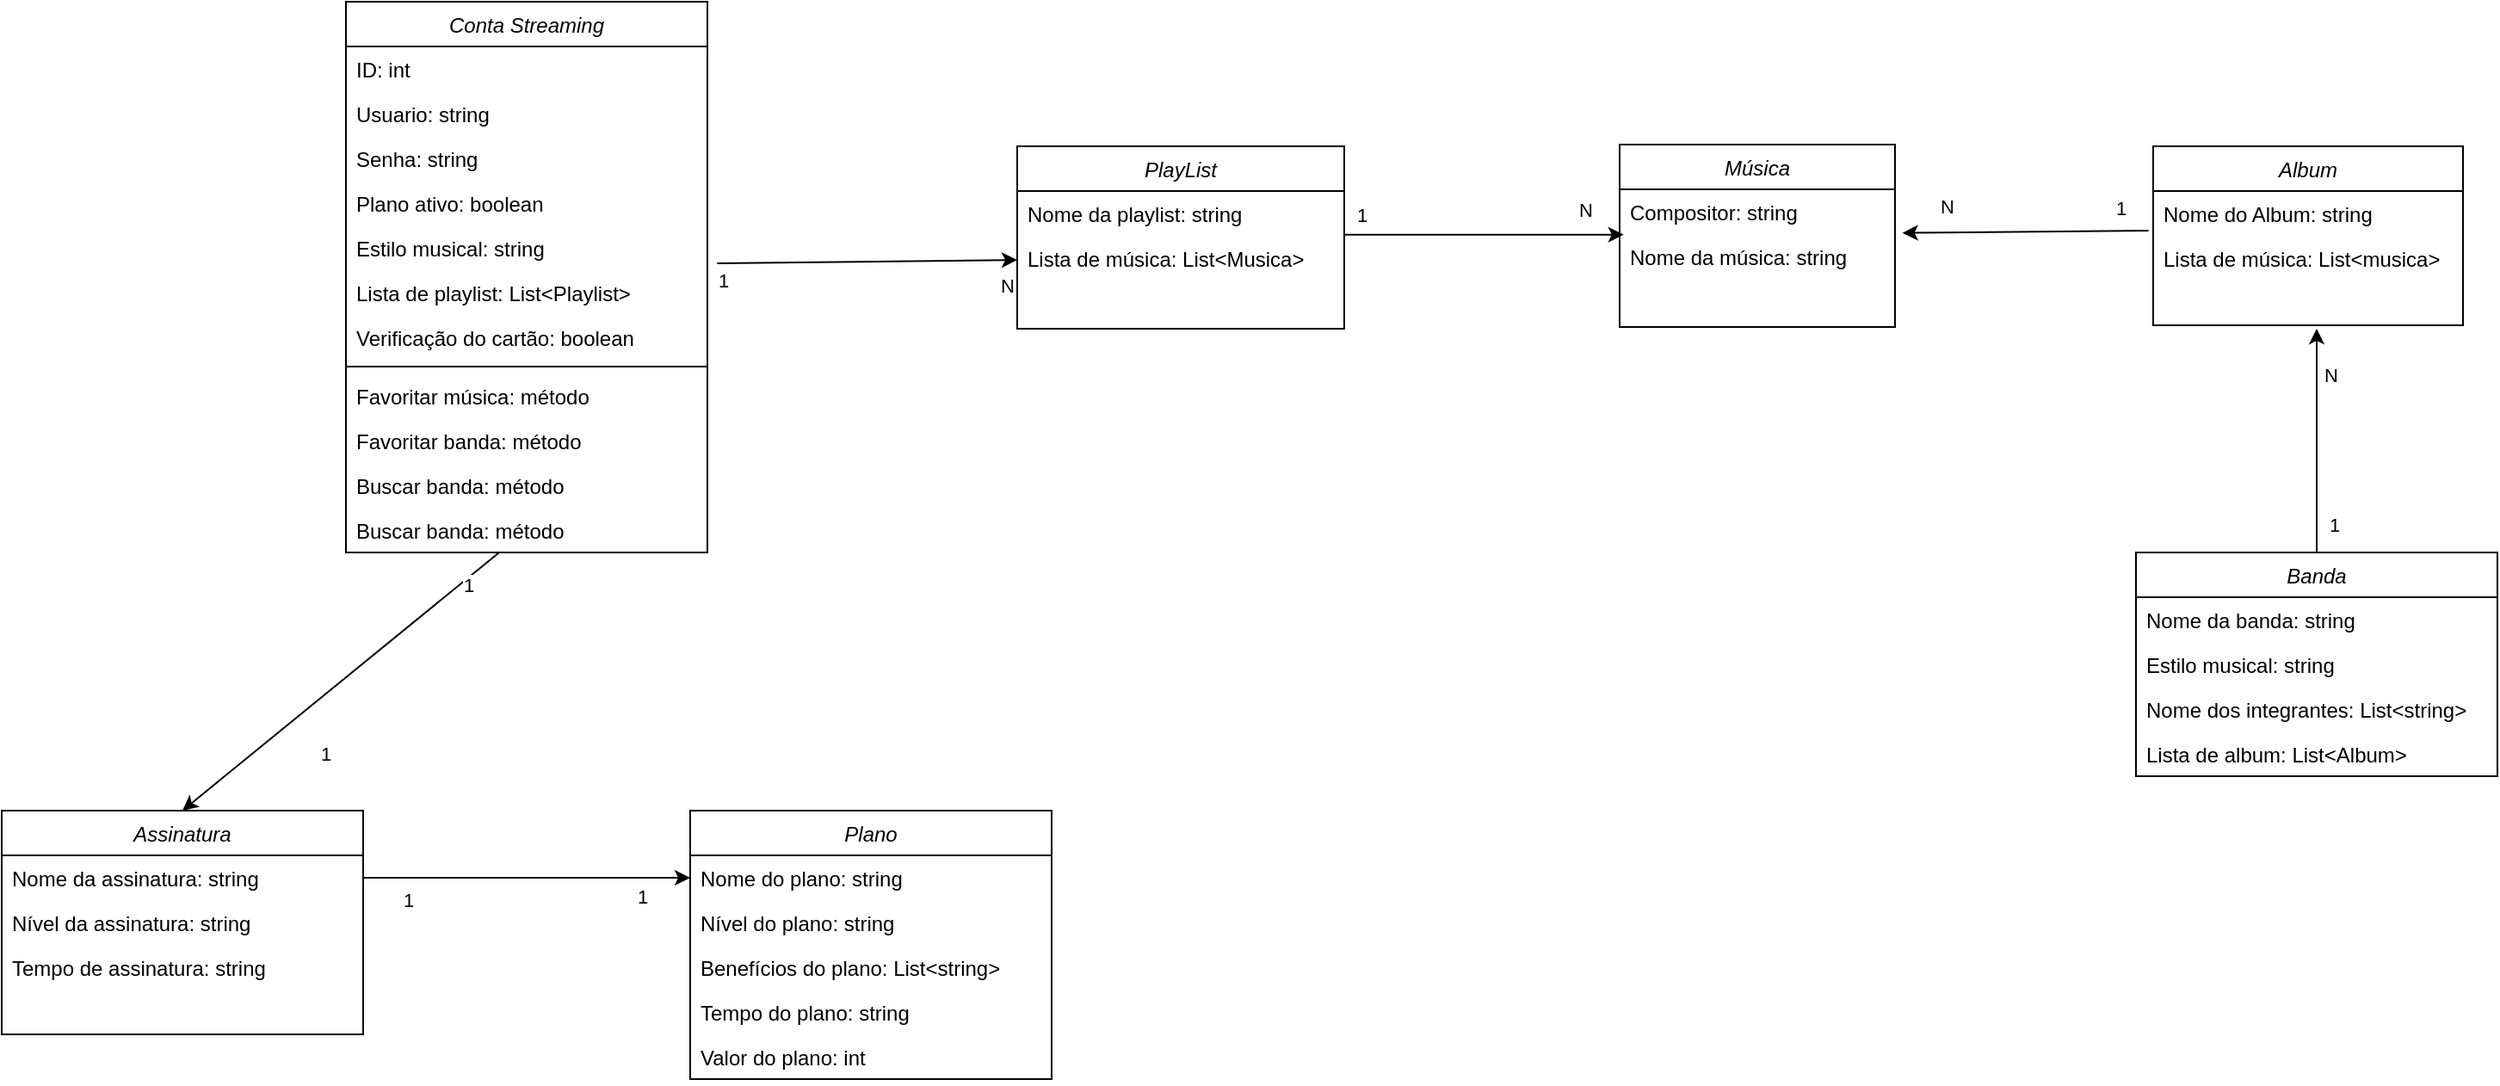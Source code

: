 <mxfile version="22.0.4" type="google">
  <diagram id="C5RBs43oDa-KdzZeNtuy" name="Page-1">
    <mxGraphModel grid="1" page="1" gridSize="10" guides="1" tooltips="1" connect="1" arrows="1" fold="1" pageScale="1" pageWidth="3300" pageHeight="4681" math="0" shadow="0">
      <root>
        <mxCell id="WIyWlLk6GJQsqaUBKTNV-0" />
        <mxCell id="WIyWlLk6GJQsqaUBKTNV-1" parent="WIyWlLk6GJQsqaUBKTNV-0" />
        <mxCell id="w5h2cY6r9PjAPWTdhulY-8" value="Conta Streaming" style="swimlane;fontStyle=2;align=center;verticalAlign=top;childLayout=stackLayout;horizontal=1;startSize=26;horizontalStack=0;resizeParent=1;resizeLast=0;collapsible=1;marginBottom=0;rounded=0;shadow=0;strokeWidth=1;" vertex="1" parent="WIyWlLk6GJQsqaUBKTNV-1">
          <mxGeometry x="450" y="150" width="210" height="320" as="geometry">
            <mxRectangle x="230" y="140" width="160" height="26" as="alternateBounds" />
          </mxGeometry>
        </mxCell>
        <mxCell id="w5h2cY6r9PjAPWTdhulY-11" value="ID: int" style="text;align=left;verticalAlign=top;spacingLeft=4;spacingRight=4;overflow=hidden;rotatable=0;points=[[0,0.5],[1,0.5]];portConstraint=eastwest;rounded=0;shadow=0;html=0;" vertex="1" parent="w5h2cY6r9PjAPWTdhulY-8">
          <mxGeometry y="26" width="210" height="26" as="geometry" />
        </mxCell>
        <mxCell id="w5h2cY6r9PjAPWTdhulY-9" value="Usuario: string" style="text;align=left;verticalAlign=top;spacingLeft=4;spacingRight=4;overflow=hidden;rotatable=0;points=[[0,0.5],[1,0.5]];portConstraint=eastwest;" vertex="1" parent="w5h2cY6r9PjAPWTdhulY-8">
          <mxGeometry y="52" width="210" height="26" as="geometry" />
        </mxCell>
        <mxCell id="w5h2cY6r9PjAPWTdhulY-10" value="Senha: string" style="text;align=left;verticalAlign=top;spacingLeft=4;spacingRight=4;overflow=hidden;rotatable=0;points=[[0,0.5],[1,0.5]];portConstraint=eastwest;rounded=0;shadow=0;html=0;" vertex="1" parent="w5h2cY6r9PjAPWTdhulY-8">
          <mxGeometry y="78" width="210" height="26" as="geometry" />
        </mxCell>
        <mxCell id="w5h2cY6r9PjAPWTdhulY-17" value="Plano ativo: boolean" style="text;align=left;verticalAlign=top;spacingLeft=4;spacingRight=4;overflow=hidden;rotatable=0;points=[[0,0.5],[1,0.5]];portConstraint=eastwest;rounded=0;shadow=0;html=0;" vertex="1" parent="w5h2cY6r9PjAPWTdhulY-8">
          <mxGeometry y="104" width="210" height="26" as="geometry" />
        </mxCell>
        <mxCell id="w5h2cY6r9PjAPWTdhulY-12" value="Estilo musical: string" style="text;align=left;verticalAlign=top;spacingLeft=4;spacingRight=4;overflow=hidden;rotatable=0;points=[[0,0.5],[1,0.5]];portConstraint=eastwest;rounded=0;shadow=0;html=0;" vertex="1" parent="w5h2cY6r9PjAPWTdhulY-8">
          <mxGeometry y="130" width="210" height="26" as="geometry" />
        </mxCell>
        <mxCell id="w5h2cY6r9PjAPWTdhulY-13" value="Lista de playlist: List&lt;Playlist&gt;" style="text;align=left;verticalAlign=top;spacingLeft=4;spacingRight=4;overflow=hidden;rotatable=0;points=[[0,0.5],[1,0.5]];portConstraint=eastwest;rounded=0;shadow=0;html=0;" vertex="1" parent="w5h2cY6r9PjAPWTdhulY-8">
          <mxGeometry y="156" width="210" height="26" as="geometry" />
        </mxCell>
        <mxCell id="B2ZCBsSuVV-6TdfTjAt4-57" value="Verificação do cartão: boolean" style="text;align=left;verticalAlign=top;spacingLeft=4;spacingRight=4;overflow=hidden;rotatable=0;points=[[0,0.5],[1,0.5]];portConstraint=eastwest;rounded=0;shadow=0;html=0;" vertex="1" parent="w5h2cY6r9PjAPWTdhulY-8">
          <mxGeometry y="182" width="210" height="26" as="geometry" />
        </mxCell>
        <mxCell id="w5h2cY6r9PjAPWTdhulY-42" value="" style="line;strokeWidth=1;fillColor=none;align=left;verticalAlign=middle;spacingTop=-1;spacingLeft=3;spacingRight=3;rotatable=0;labelPosition=right;points=[];portConstraint=eastwest;strokeColor=inherit;" vertex="1" parent="w5h2cY6r9PjAPWTdhulY-8">
          <mxGeometry y="208" width="210" height="8" as="geometry" />
        </mxCell>
        <mxCell id="w5h2cY6r9PjAPWTdhulY-43" value="Favoritar música: método" style="text;align=left;verticalAlign=top;spacingLeft=4;spacingRight=4;overflow=hidden;rotatable=0;points=[[0,0.5],[1,0.5]];portConstraint=eastwest;rounded=0;shadow=0;html=0;" vertex="1" parent="w5h2cY6r9PjAPWTdhulY-8">
          <mxGeometry y="216" width="210" height="26" as="geometry" />
        </mxCell>
        <mxCell id="w5h2cY6r9PjAPWTdhulY-44" value="Favoritar banda: método" style="text;align=left;verticalAlign=top;spacingLeft=4;spacingRight=4;overflow=hidden;rotatable=0;points=[[0,0.5],[1,0.5]];portConstraint=eastwest;rounded=0;shadow=0;html=0;" vertex="1" parent="w5h2cY6r9PjAPWTdhulY-8">
          <mxGeometry y="242" width="210" height="26" as="geometry" />
        </mxCell>
        <mxCell id="w5h2cY6r9PjAPWTdhulY-45" value="Buscar banda: método" style="text;align=left;verticalAlign=top;spacingLeft=4;spacingRight=4;overflow=hidden;rotatable=0;points=[[0,0.5],[1,0.5]];portConstraint=eastwest;rounded=0;shadow=0;html=0;" vertex="1" parent="w5h2cY6r9PjAPWTdhulY-8">
          <mxGeometry y="268" width="210" height="26" as="geometry" />
        </mxCell>
        <mxCell id="w5h2cY6r9PjAPWTdhulY-46" value="Buscar banda: método" style="text;align=left;verticalAlign=top;spacingLeft=4;spacingRight=4;overflow=hidden;rotatable=0;points=[[0,0.5],[1,0.5]];portConstraint=eastwest;rounded=0;shadow=0;html=0;" vertex="1" parent="w5h2cY6r9PjAPWTdhulY-8">
          <mxGeometry y="294" width="210" height="26" as="geometry" />
        </mxCell>
        <mxCell id="w5h2cY6r9PjAPWTdhulY-18" value="Banda" style="swimlane;fontStyle=2;align=center;verticalAlign=top;childLayout=stackLayout;horizontal=1;startSize=26;horizontalStack=0;resizeParent=1;resizeLast=0;collapsible=1;marginBottom=0;rounded=0;shadow=0;strokeWidth=1;" vertex="1" parent="WIyWlLk6GJQsqaUBKTNV-1">
          <mxGeometry x="1490" y="470" width="210" height="130" as="geometry">
            <mxRectangle x="230" y="140" width="160" height="26" as="alternateBounds" />
          </mxGeometry>
        </mxCell>
        <mxCell id="w5h2cY6r9PjAPWTdhulY-19" value="Nome da banda: string" style="text;align=left;verticalAlign=top;spacingLeft=4;spacingRight=4;overflow=hidden;rotatable=0;points=[[0,0.5],[1,0.5]];portConstraint=eastwest;rounded=0;shadow=0;html=0;" vertex="1" parent="w5h2cY6r9PjAPWTdhulY-18">
          <mxGeometry y="26" width="210" height="26" as="geometry" />
        </mxCell>
        <mxCell id="w5h2cY6r9PjAPWTdhulY-20" value="Estilo musical: string" style="text;align=left;verticalAlign=top;spacingLeft=4;spacingRight=4;overflow=hidden;rotatable=0;points=[[0,0.5],[1,0.5]];portConstraint=eastwest;" vertex="1" parent="w5h2cY6r9PjAPWTdhulY-18">
          <mxGeometry y="52" width="210" height="26" as="geometry" />
        </mxCell>
        <mxCell id="B2ZCBsSuVV-6TdfTjAt4-8" value="Nome dos integrantes: List&lt;string&gt;" style="text;align=left;verticalAlign=top;spacingLeft=4;spacingRight=4;overflow=hidden;rotatable=0;points=[[0,0.5],[1,0.5]];portConstraint=eastwest;" vertex="1" parent="w5h2cY6r9PjAPWTdhulY-18">
          <mxGeometry y="78" width="210" height="26" as="geometry" />
        </mxCell>
        <mxCell id="9Lx-nx_K1vhfd0tG3RwR-0" value="Lista de album: List&lt;Album&gt;" style="text;align=left;verticalAlign=top;spacingLeft=4;spacingRight=4;overflow=hidden;rotatable=0;points=[[0,0.5],[1,0.5]];portConstraint=eastwest;" vertex="1" parent="w5h2cY6r9PjAPWTdhulY-18">
          <mxGeometry y="104" width="210" height="26" as="geometry" />
        </mxCell>
        <mxCell id="w5h2cY6r9PjAPWTdhulY-32" value="Música" style="swimlane;fontStyle=2;align=center;verticalAlign=top;childLayout=stackLayout;horizontal=1;startSize=26;horizontalStack=0;resizeParent=1;resizeLast=0;collapsible=1;marginBottom=0;rounded=0;shadow=0;strokeWidth=1;" vertex="1" parent="WIyWlLk6GJQsqaUBKTNV-1">
          <mxGeometry x="1190" y="233" width="160" height="106" as="geometry">
            <mxRectangle x="230" y="140" width="160" height="26" as="alternateBounds" />
          </mxGeometry>
        </mxCell>
        <mxCell id="w5h2cY6r9PjAPWTdhulY-33" value="Compositor: string" style="text;align=left;verticalAlign=top;spacingLeft=4;spacingRight=4;overflow=hidden;rotatable=0;points=[[0,0.5],[1,0.5]];portConstraint=eastwest;rounded=0;shadow=0;html=0;" vertex="1" parent="w5h2cY6r9PjAPWTdhulY-32">
          <mxGeometry y="26" width="160" height="26" as="geometry" />
        </mxCell>
        <mxCell id="w5h2cY6r9PjAPWTdhulY-35" value="Nome da música: string" style="text;align=left;verticalAlign=top;spacingLeft=4;spacingRight=4;overflow=hidden;rotatable=0;points=[[0,0.5],[1,0.5]];portConstraint=eastwest;rounded=0;shadow=0;html=0;" vertex="1" parent="w5h2cY6r9PjAPWTdhulY-32">
          <mxGeometry y="52" width="160" height="26" as="geometry" />
        </mxCell>
        <mxCell id="w5h2cY6r9PjAPWTdhulY-36" value="" style="endArrow=classic;html=1;rounded=0;exitX=1.027;exitY=0.846;exitDx=0;exitDy=0;entryX=0;entryY=0.5;entryDx=0;entryDy=0;exitPerimeter=0;" edge="1" parent="WIyWlLk6GJQsqaUBKTNV-1" source="w5h2cY6r9PjAPWTdhulY-12" target="B2ZCBsSuVV-6TdfTjAt4-21">
          <mxGeometry width="50" height="50" relative="1" as="geometry">
            <mxPoint x="670" y="158.33" as="sourcePoint" />
            <mxPoint x="860" y="158.33" as="targetPoint" />
          </mxGeometry>
        </mxCell>
        <mxCell id="w5h2cY6r9PjAPWTdhulY-37" value="1" style="edgeLabel;html=1;align=center;verticalAlign=middle;resizable=0;points=[];" connectable="0" vertex="1" parent="w5h2cY6r9PjAPWTdhulY-36">
          <mxGeometry x="0.243" y="-1" relative="1" as="geometry">
            <mxPoint x="-105" y="10" as="offset" />
          </mxGeometry>
        </mxCell>
        <mxCell id="w5h2cY6r9PjAPWTdhulY-38" value="N" style="edgeLabel;html=1;align=center;verticalAlign=middle;resizable=0;points=[];" connectable="0" vertex="1" parent="w5h2cY6r9PjAPWTdhulY-36">
          <mxGeometry x="0.505" y="2" relative="1" as="geometry">
            <mxPoint x="37" y="16" as="offset" />
          </mxGeometry>
        </mxCell>
        <mxCell id="w5h2cY6r9PjAPWTdhulY-48" value="Assinatura" style="swimlane;fontStyle=2;align=center;verticalAlign=top;childLayout=stackLayout;horizontal=1;startSize=26;horizontalStack=0;resizeParent=1;resizeLast=0;collapsible=1;marginBottom=0;rounded=0;shadow=0;strokeWidth=1;" vertex="1" parent="WIyWlLk6GJQsqaUBKTNV-1">
          <mxGeometry x="250" y="620" width="210" height="130" as="geometry">
            <mxRectangle x="230" y="140" width="160" height="26" as="alternateBounds" />
          </mxGeometry>
        </mxCell>
        <mxCell id="w5h2cY6r9PjAPWTdhulY-49" value="Nome da assinatura: string" style="text;align=left;verticalAlign=top;spacingLeft=4;spacingRight=4;overflow=hidden;rotatable=0;points=[[0,0.5],[1,0.5]];portConstraint=eastwest;rounded=0;shadow=0;html=0;" vertex="1" parent="w5h2cY6r9PjAPWTdhulY-48">
          <mxGeometry y="26" width="210" height="26" as="geometry" />
        </mxCell>
        <mxCell id="w5h2cY6r9PjAPWTdhulY-50" value="Nível da assinatura: string" style="text;align=left;verticalAlign=top;spacingLeft=4;spacingRight=4;overflow=hidden;rotatable=0;points=[[0,0.5],[1,0.5]];portConstraint=eastwest;" vertex="1" parent="w5h2cY6r9PjAPWTdhulY-48">
          <mxGeometry y="52" width="210" height="26" as="geometry" />
        </mxCell>
        <mxCell id="w5h2cY6r9PjAPWTdhulY-51" value="Tempo de assinatura: string" style="text;align=left;verticalAlign=top;spacingLeft=4;spacingRight=4;overflow=hidden;rotatable=0;points=[[0,0.5],[1,0.5]];portConstraint=eastwest;rounded=0;shadow=0;html=0;" vertex="1" parent="w5h2cY6r9PjAPWTdhulY-48">
          <mxGeometry y="78" width="210" height="26" as="geometry" />
        </mxCell>
        <mxCell id="w5h2cY6r9PjAPWTdhulY-52" value="" style="endArrow=classic;html=1;rounded=0;entryX=0.5;entryY=0;entryDx=0;entryDy=0;" edge="1" parent="WIyWlLk6GJQsqaUBKTNV-1" source="w5h2cY6r9PjAPWTdhulY-46" target="w5h2cY6r9PjAPWTdhulY-48">
          <mxGeometry width="50" height="50" relative="1" as="geometry">
            <mxPoint x="578" y="416" as="sourcePoint" />
            <mxPoint x="680" y="360" as="targetPoint" />
          </mxGeometry>
        </mxCell>
        <mxCell id="w5h2cY6r9PjAPWTdhulY-53" value="1" style="edgeLabel;html=1;align=center;verticalAlign=middle;resizable=0;points=[];" connectable="0" vertex="1" parent="w5h2cY6r9PjAPWTdhulY-52">
          <mxGeometry x="-0.673" y="-1" relative="1" as="geometry">
            <mxPoint x="13" y="-5" as="offset" />
          </mxGeometry>
        </mxCell>
        <mxCell id="w5h2cY6r9PjAPWTdhulY-54" value="1" style="edgeLabel;html=1;align=center;verticalAlign=middle;resizable=0;points=[];" connectable="0" vertex="1" parent="w5h2cY6r9PjAPWTdhulY-52">
          <mxGeometry x="0.217" y="2" relative="1" as="geometry">
            <mxPoint x="9" y="24" as="offset" />
          </mxGeometry>
        </mxCell>
        <mxCell id="B2ZCBsSuVV-6TdfTjAt4-3" value="Album" style="swimlane;fontStyle=2;align=center;verticalAlign=top;childLayout=stackLayout;horizontal=1;startSize=26;horizontalStack=0;resizeParent=1;resizeLast=0;collapsible=1;marginBottom=0;rounded=0;shadow=0;strokeWidth=1;" vertex="1" parent="WIyWlLk6GJQsqaUBKTNV-1">
          <mxGeometry x="1500" y="234" width="180" height="104" as="geometry">
            <mxRectangle x="230" y="140" width="160" height="26" as="alternateBounds" />
          </mxGeometry>
        </mxCell>
        <mxCell id="B2ZCBsSuVV-6TdfTjAt4-4" value="Nome do Album: string" style="text;align=left;verticalAlign=top;spacingLeft=4;spacingRight=4;overflow=hidden;rotatable=0;points=[[0,0.5],[1,0.5]];portConstraint=eastwest;rounded=0;shadow=0;html=0;" vertex="1" parent="B2ZCBsSuVV-6TdfTjAt4-3">
          <mxGeometry y="26" width="180" height="26" as="geometry" />
        </mxCell>
        <mxCell id="B2ZCBsSuVV-6TdfTjAt4-5" value="Lista de música: List&lt;musica&gt;" style="text;align=left;verticalAlign=top;spacingLeft=4;spacingRight=4;overflow=hidden;rotatable=0;points=[[0,0.5],[1,0.5]];portConstraint=eastwest;" vertex="1" parent="B2ZCBsSuVV-6TdfTjAt4-3">
          <mxGeometry y="52" width="180" height="26" as="geometry" />
        </mxCell>
        <mxCell id="B2ZCBsSuVV-6TdfTjAt4-11" value="Plano" style="swimlane;fontStyle=2;align=center;verticalAlign=top;childLayout=stackLayout;horizontal=1;startSize=26;horizontalStack=0;resizeParent=1;resizeLast=0;collapsible=1;marginBottom=0;rounded=0;shadow=0;strokeWidth=1;" vertex="1" parent="WIyWlLk6GJQsqaUBKTNV-1">
          <mxGeometry x="650" y="620" width="210" height="156" as="geometry">
            <mxRectangle x="230" y="140" width="160" height="26" as="alternateBounds" />
          </mxGeometry>
        </mxCell>
        <mxCell id="B2ZCBsSuVV-6TdfTjAt4-12" value="Nome do plano: string" style="text;align=left;verticalAlign=top;spacingLeft=4;spacingRight=4;overflow=hidden;rotatable=0;points=[[0,0.5],[1,0.5]];portConstraint=eastwest;rounded=0;shadow=0;html=0;" vertex="1" parent="B2ZCBsSuVV-6TdfTjAt4-11">
          <mxGeometry y="26" width="210" height="26" as="geometry" />
        </mxCell>
        <mxCell id="B2ZCBsSuVV-6TdfTjAt4-13" value="Nível do plano: string" style="text;align=left;verticalAlign=top;spacingLeft=4;spacingRight=4;overflow=hidden;rotatable=0;points=[[0,0.5],[1,0.5]];portConstraint=eastwest;" vertex="1" parent="B2ZCBsSuVV-6TdfTjAt4-11">
          <mxGeometry y="52" width="210" height="26" as="geometry" />
        </mxCell>
        <mxCell id="B2ZCBsSuVV-6TdfTjAt4-15" value="Benefícios do plano: List&lt;string&gt;" style="text;align=left;verticalAlign=top;spacingLeft=4;spacingRight=4;overflow=hidden;rotatable=0;points=[[0,0.5],[1,0.5]];portConstraint=eastwest;" vertex="1" parent="B2ZCBsSuVV-6TdfTjAt4-11">
          <mxGeometry y="78" width="210" height="26" as="geometry" />
        </mxCell>
        <mxCell id="B2ZCBsSuVV-6TdfTjAt4-14" value="Tempo do plano: string" style="text;align=left;verticalAlign=top;spacingLeft=4;spacingRight=4;overflow=hidden;rotatable=0;points=[[0,0.5],[1,0.5]];portConstraint=eastwest;rounded=0;shadow=0;html=0;" vertex="1" parent="B2ZCBsSuVV-6TdfTjAt4-11">
          <mxGeometry y="104" width="210" height="26" as="geometry" />
        </mxCell>
        <mxCell id="B2ZCBsSuVV-6TdfTjAt4-55" value="Valor do plano: int" style="text;align=left;verticalAlign=top;spacingLeft=4;spacingRight=4;overflow=hidden;rotatable=0;points=[[0,0.5],[1,0.5]];portConstraint=eastwest;" vertex="1" parent="B2ZCBsSuVV-6TdfTjAt4-11">
          <mxGeometry y="130" width="210" height="26" as="geometry" />
        </mxCell>
        <mxCell id="B2ZCBsSuVV-6TdfTjAt4-16" value="" style="endArrow=classic;html=1;rounded=0;exitX=1;exitY=0.5;exitDx=0;exitDy=0;entryX=0;entryY=0.5;entryDx=0;entryDy=0;" edge="1" parent="WIyWlLk6GJQsqaUBKTNV-1" source="w5h2cY6r9PjAPWTdhulY-49" target="B2ZCBsSuVV-6TdfTjAt4-12">
          <mxGeometry width="50" height="50" relative="1" as="geometry">
            <mxPoint x="610" y="560" as="sourcePoint" />
            <mxPoint x="660" y="510" as="targetPoint" />
          </mxGeometry>
        </mxCell>
        <mxCell id="B2ZCBsSuVV-6TdfTjAt4-17" value="1" style="edgeLabel;html=1;align=center;verticalAlign=middle;resizable=0;points=[];" connectable="0" vertex="1" parent="B2ZCBsSuVV-6TdfTjAt4-16">
          <mxGeometry x="-0.629" y="-2" relative="1" as="geometry">
            <mxPoint x="-9" y="11" as="offset" />
          </mxGeometry>
        </mxCell>
        <mxCell id="B2ZCBsSuVV-6TdfTjAt4-18" value="1" style="edgeLabel;html=1;align=center;verticalAlign=middle;resizable=0;points=[];" connectable="0" vertex="1" parent="B2ZCBsSuVV-6TdfTjAt4-16">
          <mxGeometry x="0.404" y="-4" relative="1" as="geometry">
            <mxPoint x="28" y="7" as="offset" />
          </mxGeometry>
        </mxCell>
        <mxCell id="B2ZCBsSuVV-6TdfTjAt4-19" value="PlayList" style="swimlane;fontStyle=2;align=center;verticalAlign=top;childLayout=stackLayout;horizontal=1;startSize=26;horizontalStack=0;resizeParent=1;resizeLast=0;collapsible=1;marginBottom=0;rounded=0;shadow=0;strokeWidth=1;" vertex="1" parent="WIyWlLk6GJQsqaUBKTNV-1">
          <mxGeometry x="840" y="234" width="190" height="106" as="geometry">
            <mxRectangle x="230" y="140" width="160" height="26" as="alternateBounds" />
          </mxGeometry>
        </mxCell>
        <mxCell id="B2ZCBsSuVV-6TdfTjAt4-22" value="Nome da playlist: string" style="text;align=left;verticalAlign=top;spacingLeft=4;spacingRight=4;overflow=hidden;rotatable=0;points=[[0,0.5],[1,0.5]];portConstraint=eastwest;rounded=0;shadow=0;html=0;" vertex="1" parent="B2ZCBsSuVV-6TdfTjAt4-19">
          <mxGeometry y="26" width="190" height="26" as="geometry" />
        </mxCell>
        <mxCell id="B2ZCBsSuVV-6TdfTjAt4-21" value="Lista de música: List&lt;Musica&gt;" style="text;align=left;verticalAlign=top;spacingLeft=4;spacingRight=4;overflow=hidden;rotatable=0;points=[[0,0.5],[1,0.5]];portConstraint=eastwest;" vertex="1" parent="B2ZCBsSuVV-6TdfTjAt4-19">
          <mxGeometry y="52" width="190" height="28" as="geometry" />
        </mxCell>
        <mxCell id="B2ZCBsSuVV-6TdfTjAt4-46" value="" style="endArrow=classic;html=1;rounded=0;exitX=1;exitY=0.5;exitDx=0;exitDy=0;entryX=0.015;entryY=0.012;entryDx=0;entryDy=0;entryPerimeter=0;" edge="1" parent="WIyWlLk6GJQsqaUBKTNV-1">
          <mxGeometry width="50" height="50" relative="1" as="geometry">
            <mxPoint x="1030" y="285.33" as="sourcePoint" />
            <mxPoint x="1192.4" y="285.336" as="targetPoint" />
          </mxGeometry>
        </mxCell>
        <mxCell id="B2ZCBsSuVV-6TdfTjAt4-49" value="1" style="edgeLabel;html=1;align=center;verticalAlign=middle;resizable=0;points=[];" connectable="0" vertex="1" parent="B2ZCBsSuVV-6TdfTjAt4-46">
          <mxGeometry x="-0.38" y="3" relative="1" as="geometry">
            <mxPoint x="-41" y="-9" as="offset" />
          </mxGeometry>
        </mxCell>
        <mxCell id="B2ZCBsSuVV-6TdfTjAt4-50" value="N" style="edgeLabel;html=1;align=center;verticalAlign=middle;resizable=0;points=[];" connectable="0" vertex="1" parent="B2ZCBsSuVV-6TdfTjAt4-46">
          <mxGeometry x="0.49" y="4" relative="1" as="geometry">
            <mxPoint x="19" y="-11" as="offset" />
          </mxGeometry>
        </mxCell>
        <mxCell id="B2ZCBsSuVV-6TdfTjAt4-47" value="" style="endArrow=classic;html=1;rounded=0;exitX=-0.015;exitY=-0.115;exitDx=0;exitDy=0;exitPerimeter=0;entryX=1.027;entryY=-0.024;entryDx=0;entryDy=0;entryPerimeter=0;" edge="1" parent="WIyWlLk6GJQsqaUBKTNV-1" source="B2ZCBsSuVV-6TdfTjAt4-5">
          <mxGeometry width="50" height="50" relative="1" as="geometry">
            <mxPoint x="1190" y="430" as="sourcePoint" />
            <mxPoint x="1354.32" y="284.328" as="targetPoint" />
          </mxGeometry>
        </mxCell>
        <mxCell id="B2ZCBsSuVV-6TdfTjAt4-48" value="N" style="edgeLabel;html=1;align=center;verticalAlign=middle;resizable=0;points=[];" connectable="0" vertex="1" parent="B2ZCBsSuVV-6TdfTjAt4-47">
          <mxGeometry x="0.387" y="-4" relative="1" as="geometry">
            <mxPoint x="-19" y="-11" as="offset" />
          </mxGeometry>
        </mxCell>
        <mxCell id="B2ZCBsSuVV-6TdfTjAt4-51" value="1" style="edgeLabel;html=1;align=center;verticalAlign=middle;resizable=0;points=[];" connectable="0" vertex="1" parent="B2ZCBsSuVV-6TdfTjAt4-47">
          <mxGeometry x="-0.703" y="-2" relative="1" as="geometry">
            <mxPoint x="4" y="-11" as="offset" />
          </mxGeometry>
        </mxCell>
        <mxCell id="B2ZCBsSuVV-6TdfTjAt4-52" value="" style="endArrow=classic;html=1;rounded=0;exitX=0.5;exitY=0;exitDx=0;exitDy=0;" edge="1" parent="WIyWlLk6GJQsqaUBKTNV-1" source="w5h2cY6r9PjAPWTdhulY-18">
          <mxGeometry width="50" height="50" relative="1" as="geometry">
            <mxPoint x="1190" y="430" as="sourcePoint" />
            <mxPoint x="1595" y="340" as="targetPoint" />
          </mxGeometry>
        </mxCell>
        <mxCell id="B2ZCBsSuVV-6TdfTjAt4-53" value="1" style="edgeLabel;html=1;align=center;verticalAlign=middle;resizable=0;points=[];" connectable="0" vertex="1" parent="B2ZCBsSuVV-6TdfTjAt4-52">
          <mxGeometry x="-0.749" y="-3" relative="1" as="geometry">
            <mxPoint x="7" as="offset" />
          </mxGeometry>
        </mxCell>
        <mxCell id="B2ZCBsSuVV-6TdfTjAt4-54" value="N" style="edgeLabel;html=1;align=center;verticalAlign=middle;resizable=0;points=[];" connectable="0" vertex="1" parent="B2ZCBsSuVV-6TdfTjAt4-52">
          <mxGeometry x="0.481" y="1" relative="1" as="geometry">
            <mxPoint x="9" y="-7" as="offset" />
          </mxGeometry>
        </mxCell>
      </root>
    </mxGraphModel>
  </diagram>
</mxfile>
